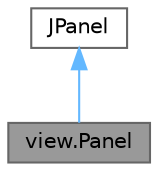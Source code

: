 digraph "view.Panel"
{
 // LATEX_PDF_SIZE
  bgcolor="transparent";
  edge [fontname=Helvetica,fontsize=10,labelfontname=Helvetica,labelfontsize=10];
  node [fontname=Helvetica,fontsize=10,shape=box,height=0.2,width=0.4];
  Node1 [id="Node000001",label="view.Panel",height=0.2,width=0.4,color="gray40", fillcolor="grey60", style="filled", fontcolor="black",tooltip="Panel class that extends JPanel to create a custom drawing area for the simulation."];
  Node2 -> Node1 [id="edge1_Node000001_Node000002",dir="back",color="steelblue1",style="solid",tooltip=" "];
  Node2 [id="Node000002",label="JPanel",height=0.2,width=0.4,color="gray40", fillcolor="white", style="filled",tooltip=" "];
}
